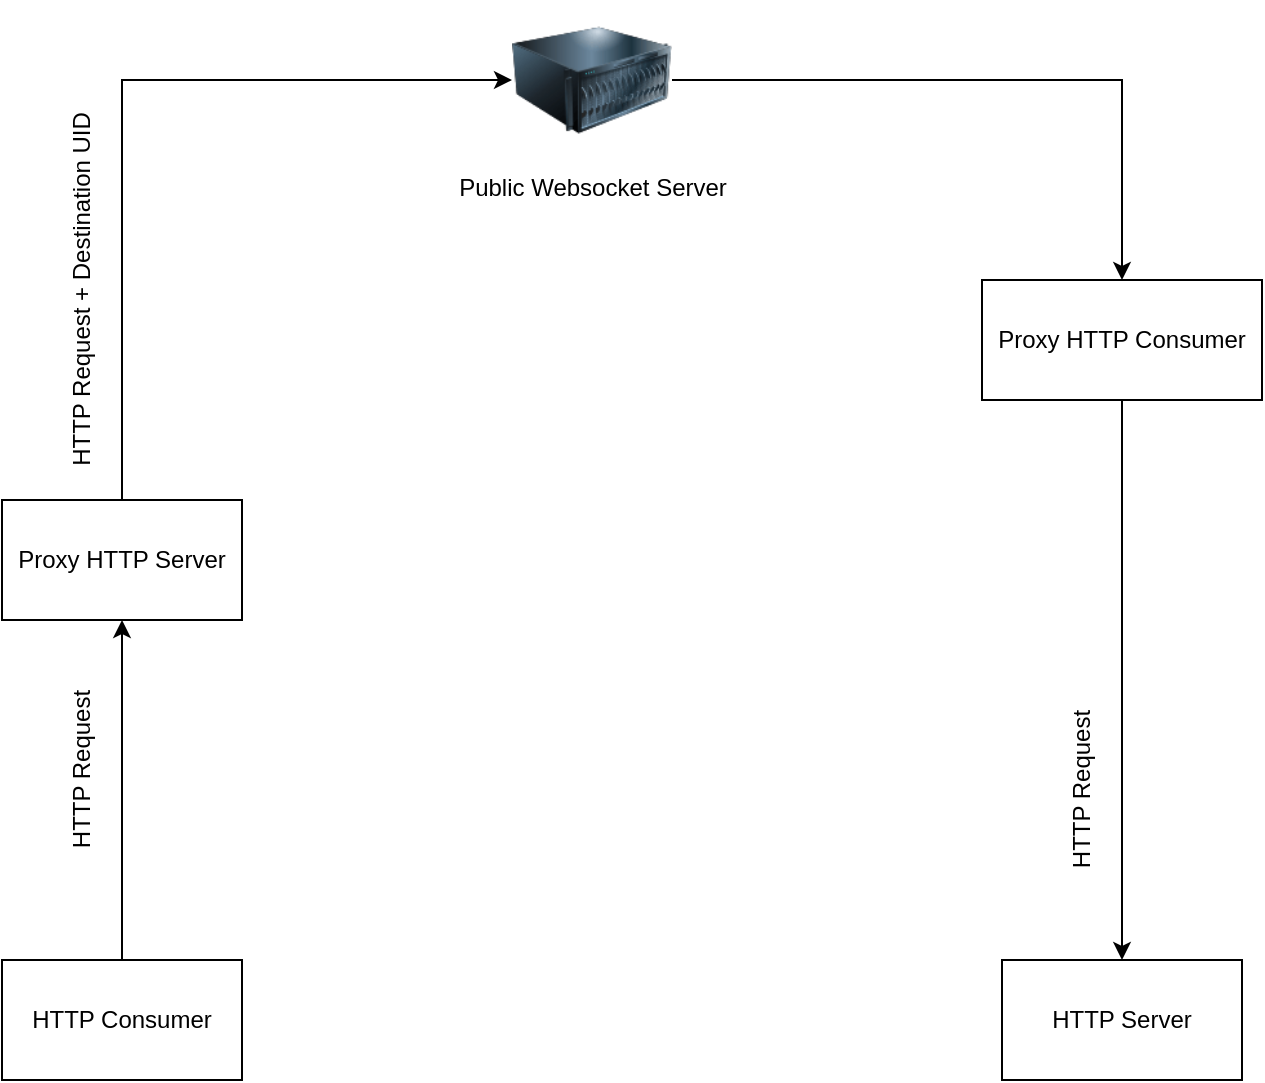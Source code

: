 <mxfile version="21.2.1" type="github">
  <diagram name="Page-1" id="Cl_RyHP-qeL_iuJ1_8LN">
    <mxGraphModel dx="1434" dy="775" grid="1" gridSize="10" guides="1" tooltips="1" connect="1" arrows="1" fold="1" page="1" pageScale="1" pageWidth="850" pageHeight="1100" math="0" shadow="0">
      <root>
        <mxCell id="0" />
        <mxCell id="1" parent="0" />
        <mxCell id="M_4hoaOgUC3wFRqDc9iV-12" style="edgeStyle=orthogonalEdgeStyle;rounded=0;orthogonalLoop=1;jettySize=auto;html=1;entryX=0.5;entryY=0;entryDx=0;entryDy=0;" edge="1" parent="1" source="ln6owdjJWBcUK8_FFF5o-1" target="M_4hoaOgUC3wFRqDc9iV-3">
          <mxGeometry relative="1" as="geometry" />
        </mxCell>
        <mxCell id="ln6owdjJWBcUK8_FFF5o-1" value="Public Websocket Server" style="image;html=1;image=img/lib/clip_art/computers/Server_128x128.png" parent="1" vertex="1">
          <mxGeometry x="385" y="140" width="80" height="80" as="geometry" />
        </mxCell>
        <mxCell id="M_4hoaOgUC3wFRqDc9iV-9" value="" style="edgeStyle=orthogonalEdgeStyle;rounded=0;orthogonalLoop=1;jettySize=auto;html=1;entryX=0;entryY=0.5;entryDx=0;entryDy=0;" edge="1" parent="1" source="M_4hoaOgUC3wFRqDc9iV-2" target="ln6owdjJWBcUK8_FFF5o-1">
          <mxGeometry relative="1" as="geometry">
            <mxPoint x="190" y="200" as="targetPoint" />
            <Array as="points">
              <mxPoint x="190" y="180" />
            </Array>
          </mxGeometry>
        </mxCell>
        <mxCell id="M_4hoaOgUC3wFRqDc9iV-2" value="Proxy HTTP Server" style="rounded=0;whiteSpace=wrap;html=1;" vertex="1" parent="1">
          <mxGeometry x="130" y="390" width="120" height="60" as="geometry" />
        </mxCell>
        <mxCell id="M_4hoaOgUC3wFRqDc9iV-13" style="edgeStyle=orthogonalEdgeStyle;rounded=0;orthogonalLoop=1;jettySize=auto;html=1;entryX=0.5;entryY=0;entryDx=0;entryDy=0;" edge="1" parent="1" source="M_4hoaOgUC3wFRqDc9iV-3" target="M_4hoaOgUC3wFRqDc9iV-6">
          <mxGeometry relative="1" as="geometry" />
        </mxCell>
        <mxCell id="M_4hoaOgUC3wFRqDc9iV-3" value="Proxy HTTP Consumer" style="rounded=0;whiteSpace=wrap;html=1;" vertex="1" parent="1">
          <mxGeometry x="620" y="280" width="140" height="60" as="geometry" />
        </mxCell>
        <mxCell id="M_4hoaOgUC3wFRqDc9iV-7" value="" style="edgeStyle=orthogonalEdgeStyle;rounded=0;orthogonalLoop=1;jettySize=auto;html=1;" edge="1" parent="1" source="M_4hoaOgUC3wFRqDc9iV-5" target="M_4hoaOgUC3wFRqDc9iV-2">
          <mxGeometry relative="1" as="geometry" />
        </mxCell>
        <mxCell id="M_4hoaOgUC3wFRqDc9iV-5" value="HTTP Consumer" style="rounded=0;whiteSpace=wrap;html=1;" vertex="1" parent="1">
          <mxGeometry x="130" y="620" width="120" height="60" as="geometry" />
        </mxCell>
        <mxCell id="M_4hoaOgUC3wFRqDc9iV-6" value="HTTP Server" style="rounded=0;whiteSpace=wrap;html=1;" vertex="1" parent="1">
          <mxGeometry x="630" y="620" width="120" height="60" as="geometry" />
        </mxCell>
        <mxCell id="M_4hoaOgUC3wFRqDc9iV-10" value="HTTP Request" style="text;html=1;align=center;verticalAlign=middle;resizable=0;points=[];autosize=1;strokeColor=none;fillColor=none;rotation=-90;" vertex="1" parent="1">
          <mxGeometry x="120" y="510" width="100" height="30" as="geometry" />
        </mxCell>
        <mxCell id="M_4hoaOgUC3wFRqDc9iV-11" value="HTTP Request + Destination UID" style="text;html=1;align=center;verticalAlign=middle;resizable=0;points=[];autosize=1;strokeColor=none;fillColor=none;rotation=-90;" vertex="1" parent="1">
          <mxGeometry x="70" y="270" width="200" height="30" as="geometry" />
        </mxCell>
        <mxCell id="M_4hoaOgUC3wFRqDc9iV-14" value="HTTP Request" style="text;html=1;align=center;verticalAlign=middle;resizable=0;points=[];autosize=1;strokeColor=none;fillColor=none;rotation=-90;" vertex="1" parent="1">
          <mxGeometry x="620" y="520" width="100" height="30" as="geometry" />
        </mxCell>
      </root>
    </mxGraphModel>
  </diagram>
</mxfile>
